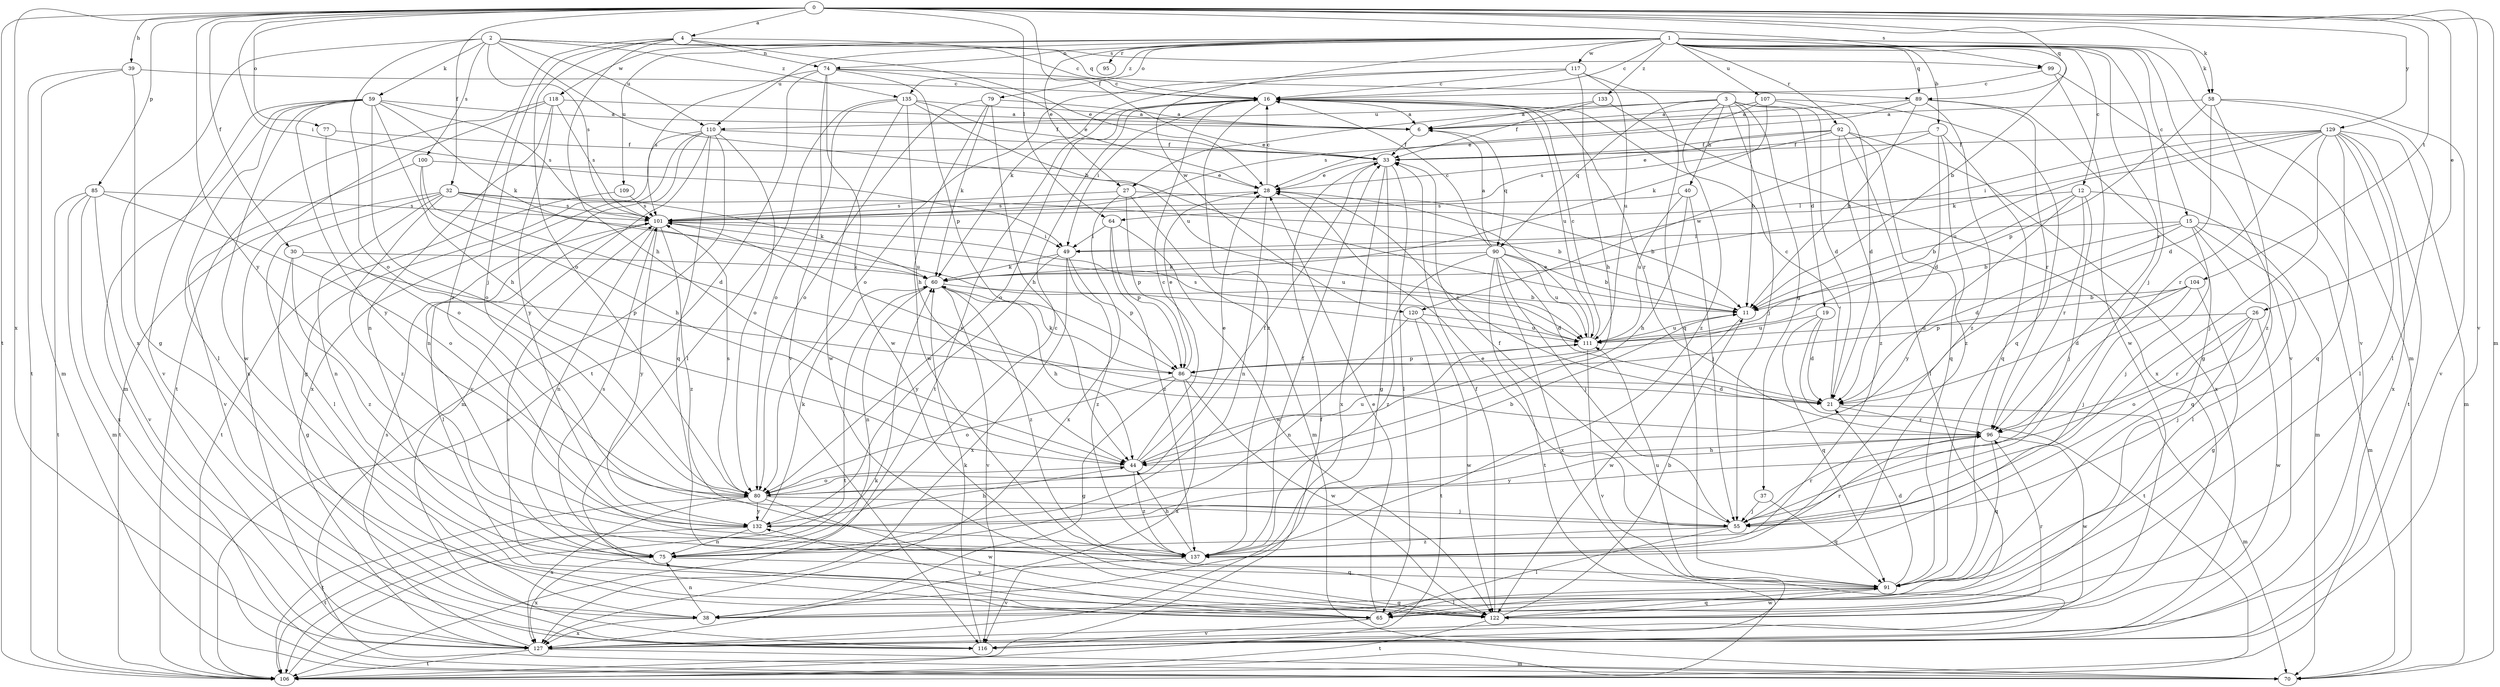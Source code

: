 strict digraph  {
0;
1;
2;
3;
4;
6;
7;
11;
12;
15;
16;
19;
21;
26;
27;
28;
30;
32;
33;
37;
38;
39;
40;
44;
49;
55;
58;
59;
60;
64;
65;
70;
74;
75;
77;
79;
80;
85;
86;
89;
90;
91;
92;
95;
96;
99;
100;
101;
104;
106;
107;
109;
110;
111;
116;
117;
118;
120;
122;
127;
129;
132;
133;
135;
137;
0 -> 4  [label=a];
0 -> 26  [label=e];
0 -> 30  [label=f];
0 -> 32  [label=f];
0 -> 33  [label=f];
0 -> 39  [label=h];
0 -> 49  [label=i];
0 -> 58  [label=k];
0 -> 64  [label=l];
0 -> 70  [label=m];
0 -> 77  [label=o];
0 -> 85  [label=p];
0 -> 89  [label=q];
0 -> 99  [label=s];
0 -> 104  [label=t];
0 -> 106  [label=t];
0 -> 116  [label=v];
0 -> 127  [label=x];
0 -> 129  [label=y];
0 -> 132  [label=y];
1 -> 7  [label=b];
1 -> 11  [label=b];
1 -> 12  [label=c];
1 -> 15  [label=c];
1 -> 16  [label=c];
1 -> 27  [label=e];
1 -> 55  [label=j];
1 -> 58  [label=k];
1 -> 70  [label=m];
1 -> 74  [label=n];
1 -> 79  [label=o];
1 -> 89  [label=q];
1 -> 92  [label=r];
1 -> 95  [label=r];
1 -> 96  [label=r];
1 -> 107  [label=u];
1 -> 109  [label=u];
1 -> 110  [label=u];
1 -> 116  [label=v];
1 -> 117  [label=w];
1 -> 118  [label=w];
1 -> 120  [label=w];
1 -> 133  [label=z];
1 -> 135  [label=z];
2 -> 11  [label=b];
2 -> 59  [label=k];
2 -> 80  [label=o];
2 -> 89  [label=q];
2 -> 99  [label=s];
2 -> 100  [label=s];
2 -> 101  [label=s];
2 -> 110  [label=u];
2 -> 127  [label=x];
2 -> 135  [label=z];
3 -> 11  [label=b];
3 -> 19  [label=d];
3 -> 21  [label=d];
3 -> 27  [label=e];
3 -> 37  [label=g];
3 -> 40  [label=h];
3 -> 55  [label=j];
3 -> 90  [label=q];
3 -> 110  [label=u];
3 -> 137  [label=z];
4 -> 16  [label=c];
4 -> 28  [label=e];
4 -> 44  [label=h];
4 -> 55  [label=j];
4 -> 74  [label=n];
4 -> 80  [label=o];
4 -> 137  [label=z];
6 -> 33  [label=f];
6 -> 90  [label=q];
7 -> 21  [label=d];
7 -> 33  [label=f];
7 -> 91  [label=q];
7 -> 120  [label=w];
7 -> 137  [label=z];
11 -> 111  [label=u];
11 -> 122  [label=w];
12 -> 11  [label=b];
12 -> 55  [label=j];
12 -> 64  [label=l];
12 -> 70  [label=m];
12 -> 96  [label=r];
12 -> 132  [label=y];
15 -> 11  [label=b];
15 -> 21  [label=d];
15 -> 49  [label=i];
15 -> 55  [label=j];
15 -> 65  [label=l];
15 -> 70  [label=m];
15 -> 91  [label=q];
16 -> 6  [label=a];
16 -> 49  [label=i];
16 -> 80  [label=o];
16 -> 96  [label=r];
16 -> 106  [label=t];
16 -> 111  [label=u];
16 -> 137  [label=z];
19 -> 21  [label=d];
19 -> 91  [label=q];
19 -> 106  [label=t];
19 -> 111  [label=u];
21 -> 16  [label=c];
21 -> 28  [label=e];
21 -> 70  [label=m];
21 -> 96  [label=r];
26 -> 55  [label=j];
26 -> 80  [label=o];
26 -> 96  [label=r];
26 -> 111  [label=u];
26 -> 122  [label=w];
27 -> 11  [label=b];
27 -> 70  [label=m];
27 -> 86  [label=p];
27 -> 101  [label=s];
27 -> 127  [label=x];
28 -> 16  [label=c];
28 -> 75  [label=n];
28 -> 101  [label=s];
30 -> 38  [label=g];
30 -> 60  [label=k];
30 -> 86  [label=p];
30 -> 137  [label=z];
32 -> 11  [label=b];
32 -> 60  [label=k];
32 -> 65  [label=l];
32 -> 75  [label=n];
32 -> 101  [label=s];
32 -> 106  [label=t];
32 -> 111  [label=u];
32 -> 137  [label=z];
33 -> 28  [label=e];
33 -> 38  [label=g];
33 -> 65  [label=l];
33 -> 127  [label=x];
37 -> 55  [label=j];
37 -> 91  [label=q];
38 -> 75  [label=n];
38 -> 127  [label=x];
39 -> 16  [label=c];
39 -> 38  [label=g];
39 -> 70  [label=m];
39 -> 106  [label=t];
40 -> 44  [label=h];
40 -> 55  [label=j];
40 -> 101  [label=s];
40 -> 111  [label=u];
44 -> 16  [label=c];
44 -> 28  [label=e];
44 -> 80  [label=o];
44 -> 111  [label=u];
44 -> 137  [label=z];
49 -> 60  [label=k];
49 -> 86  [label=p];
49 -> 127  [label=x];
49 -> 132  [label=y];
49 -> 137  [label=z];
55 -> 28  [label=e];
55 -> 33  [label=f];
55 -> 65  [label=l];
55 -> 96  [label=r];
55 -> 137  [label=z];
58 -> 6  [label=a];
58 -> 21  [label=d];
58 -> 65  [label=l];
58 -> 86  [label=p];
58 -> 116  [label=v];
58 -> 137  [label=z];
59 -> 6  [label=a];
59 -> 44  [label=h];
59 -> 60  [label=k];
59 -> 65  [label=l];
59 -> 70  [label=m];
59 -> 80  [label=o];
59 -> 101  [label=s];
59 -> 116  [label=v];
59 -> 122  [label=w];
59 -> 132  [label=y];
60 -> 11  [label=b];
60 -> 44  [label=h];
60 -> 75  [label=n];
60 -> 106  [label=t];
60 -> 116  [label=v];
60 -> 137  [label=z];
64 -> 49  [label=i];
64 -> 86  [label=p];
64 -> 122  [label=w];
64 -> 137  [label=z];
65 -> 28  [label=e];
65 -> 116  [label=v];
65 -> 132  [label=y];
74 -> 16  [label=c];
74 -> 28  [label=e];
74 -> 86  [label=p];
74 -> 101  [label=s];
74 -> 106  [label=t];
74 -> 116  [label=v];
74 -> 122  [label=w];
75 -> 16  [label=c];
75 -> 91  [label=q];
75 -> 96  [label=r];
75 -> 101  [label=s];
75 -> 127  [label=x];
77 -> 33  [label=f];
77 -> 80  [label=o];
79 -> 6  [label=a];
79 -> 44  [label=h];
79 -> 60  [label=k];
79 -> 80  [label=o];
79 -> 122  [label=w];
80 -> 11  [label=b];
80 -> 33  [label=f];
80 -> 55  [label=j];
80 -> 101  [label=s];
80 -> 106  [label=t];
80 -> 122  [label=w];
80 -> 127  [label=x];
80 -> 132  [label=y];
85 -> 70  [label=m];
85 -> 80  [label=o];
85 -> 101  [label=s];
85 -> 106  [label=t];
85 -> 116  [label=v];
85 -> 127  [label=x];
86 -> 21  [label=d];
86 -> 28  [label=e];
86 -> 38  [label=g];
86 -> 60  [label=k];
86 -> 80  [label=o];
86 -> 122  [label=w];
86 -> 127  [label=x];
89 -> 6  [label=a];
89 -> 11  [label=b];
89 -> 38  [label=g];
89 -> 96  [label=r];
89 -> 101  [label=s];
89 -> 137  [label=z];
90 -> 6  [label=a];
90 -> 11  [label=b];
90 -> 16  [label=c];
90 -> 21  [label=d];
90 -> 55  [label=j];
90 -> 60  [label=k];
90 -> 106  [label=t];
90 -> 111  [label=u];
90 -> 127  [label=x];
90 -> 137  [label=z];
91 -> 21  [label=d];
91 -> 38  [label=g];
91 -> 65  [label=l];
91 -> 111  [label=u];
91 -> 122  [label=w];
92 -> 28  [label=e];
92 -> 33  [label=f];
92 -> 65  [label=l];
92 -> 91  [label=q];
92 -> 101  [label=s];
92 -> 127  [label=x];
92 -> 137  [label=z];
96 -> 44  [label=h];
96 -> 91  [label=q];
96 -> 101  [label=s];
96 -> 122  [label=w];
96 -> 132  [label=y];
99 -> 16  [label=c];
99 -> 116  [label=v];
99 -> 122  [label=w];
100 -> 21  [label=d];
100 -> 28  [label=e];
100 -> 44  [label=h];
100 -> 116  [label=v];
101 -> 49  [label=i];
101 -> 65  [label=l];
101 -> 75  [label=n];
101 -> 111  [label=u];
101 -> 132  [label=y];
101 -> 137  [label=z];
104 -> 11  [label=b];
104 -> 21  [label=d];
104 -> 38  [label=g];
104 -> 55  [label=j];
104 -> 86  [label=p];
106 -> 33  [label=f];
106 -> 60  [label=k];
107 -> 6  [label=a];
107 -> 21  [label=d];
107 -> 28  [label=e];
107 -> 60  [label=k];
107 -> 91  [label=q];
109 -> 101  [label=s];
109 -> 106  [label=t];
110 -> 33  [label=f];
110 -> 38  [label=g];
110 -> 70  [label=m];
110 -> 75  [label=n];
110 -> 80  [label=o];
110 -> 91  [label=q];
110 -> 116  [label=v];
110 -> 127  [label=x];
111 -> 16  [label=c];
111 -> 28  [label=e];
111 -> 86  [label=p];
111 -> 101  [label=s];
111 -> 116  [label=v];
116 -> 60  [label=k];
117 -> 16  [label=c];
117 -> 44  [label=h];
117 -> 60  [label=k];
117 -> 80  [label=o];
117 -> 91  [label=q];
117 -> 111  [label=u];
118 -> 6  [label=a];
118 -> 75  [label=n];
118 -> 101  [label=s];
118 -> 106  [label=t];
118 -> 127  [label=x];
118 -> 132  [label=y];
120 -> 75  [label=n];
120 -> 106  [label=t];
120 -> 111  [label=u];
120 -> 122  [label=w];
122 -> 11  [label=b];
122 -> 33  [label=f];
122 -> 91  [label=q];
122 -> 96  [label=r];
122 -> 101  [label=s];
122 -> 106  [label=t];
127 -> 70  [label=m];
127 -> 101  [label=s];
127 -> 106  [label=t];
129 -> 33  [label=f];
129 -> 49  [label=i];
129 -> 55  [label=j];
129 -> 60  [label=k];
129 -> 65  [label=l];
129 -> 70  [label=m];
129 -> 91  [label=q];
129 -> 96  [label=r];
129 -> 106  [label=t];
129 -> 111  [label=u];
129 -> 127  [label=x];
132 -> 44  [label=h];
132 -> 60  [label=k];
132 -> 75  [label=n];
132 -> 106  [label=t];
133 -> 6  [label=a];
133 -> 33  [label=f];
133 -> 127  [label=x];
135 -> 6  [label=a];
135 -> 33  [label=f];
135 -> 44  [label=h];
135 -> 65  [label=l];
135 -> 80  [label=o];
135 -> 111  [label=u];
135 -> 122  [label=w];
137 -> 33  [label=f];
137 -> 44  [label=h];
137 -> 116  [label=v];
}
